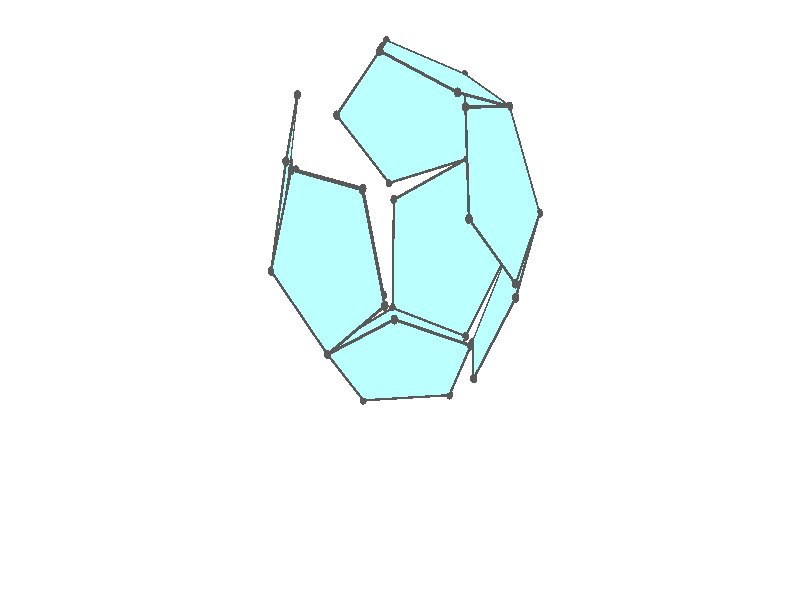 #version 3.7;
global_settings{assumed_gamma 1.0}
camera{perspective location <18.750000000000000000000000, 10.825317547305481014063844, 12.499999999999996447286321> right <0.133333333333333331482962, -0.230940107675850353485814, -0.000000000000000000000000> up <-0.064951905283832905846353, -0.037499999999999998612221, 0.129903810567665811692706> direction <0.750000000000000111022302, 0.433012701892219298294151, 0.499999999999999944488849> sky <-0.433012701892219298294151, -0.249999999999999944488849, 0.866025403784438707610605> look_at <18.000000000000000000000000, 10.392304845413262270881205, 11.999999999999996447286321>}
light_source{<18.750000000000000000000000, 10.825317547305481014063844, 12.499999999999996447286321> rgb<1.0,1.0,1.0>}
background{rgb<1,1,1>}
union{union{object{union{sphere{<0.187592474085079868872938, 0.577350269189625620036566, -0.410373191917561830344141>,0.029999999999999998889777}sphere{<-0.491123473188422809965203, 0.356822089773089878850243, -0.410373191917561830344141>,0.029999999999999998889777}sphere{<-0.491123473188422865476355, -0.356822089773089767827940, -0.410373191917561830344141>,0.029999999999999998889777}sphere{<0.187592474085079730095060, -0.577350269189625620036566, -0.410373191917561830344141>,0.029999999999999998889777}sphere{<0.607061998206686048717984, -0.000000000000000148687307, -0.410373191917561830344141>,0.029999999999999998889777}} pigment{rgb<0.1,0.1,0.1>}}object{union{cylinder{<0.187592474085079868872938, 0.577350269189625620036566, -0.410373191917561830344141>,<-0.491123473188422809965203, 0.356822089773089878850243, -0.410373191917561830344141>,0.010000000000000000208167}cylinder{<-0.491123473188422809965203, 0.356822089773089878850243, -0.410373191917561830344141>,<-0.491123473188422865476355, -0.356822089773089767827940, -0.410373191917561830344141>,0.010000000000000000208167}cylinder{<-0.491123473188422865476355, -0.356822089773089767827940, -0.410373191917561830344141>,<0.187592474085079730095060, -0.577350269189625620036566, -0.410373191917561830344141>,0.010000000000000000208167}cylinder{<0.187592474085079730095060, -0.577350269189625620036566, -0.410373191917561830344141>,<0.607061998206686048717984, -0.000000000000000148687307, -0.410373191917561830344141>,0.010000000000000000208167}cylinder{<0.607061998206686048717984, -0.000000000000000148687307, -0.410373191917561830344141>,<0.187592474085079868872938, 0.577350269189625620036566, -0.410373191917561830344141>,0.010000000000000000208167}} pigment{rgb<0.1,0.1,0.1>}}object{polygon{5.000000000000000000000000,<0.187592474085079868872938, 0.577350269189625620036566, -0.410373191917561830344141>,<-0.491123473188422809965203, 0.356822089773089878850243, -0.410373191917561830344141>,<-0.491123473188422865476355, -0.356822089773089767827940, -0.410373191917561830344141>,<0.187592474085079730095060, -0.577350269189625620036566, -0.410373191917561830344141>,<0.607061998206686048717984, -0.000000000000000148687307, -0.410373191917561830344141>} pigment{rgbft<0.5,1.0,1.0,0.1,0.1>}}}union{object{union{sphere{<1.063373629739593262399922, -0.058941985619061693091325, 0.135148166288694554504346>,0.029999999999999998889777}sphere{<0.925920203367241567704582, -0.672720405285674338813351, 0.472298907249167121413791>,0.029999999999999998889777}sphere{<0.384657682466090167228145, -0.993114344581776387066441, 0.135148166288694304704165>,0.029999999999999998889777}sphere{<0.187592474085079674583909, -0.577350269189625509014263, -0.410373191917561830344141>,0.029999999999999998889777}sphere{<0.607061998206686048717984, -0.000000000000000222044605, -0.410373191917561719321839>,0.029999999999999998889777}} pigment{rgb<0.1,0.1,0.1>}}object{union{cylinder{<1.063373629739593262399922, -0.058941985619061693091325, 0.135148166288694554504346>,<0.925920203367241567704582, -0.672720405285674338813351, 0.472298907249167121413791>,0.010000000000000000208167}cylinder{<0.925920203367241567704582, -0.672720405285674338813351, 0.472298907249167121413791>,<0.384657682466090167228145, -0.993114344581776387066441, 0.135148166288694304704165>,0.010000000000000000208167}cylinder{<0.384657682466090167228145, -0.993114344581776387066441, 0.135148166288694304704165>,<0.187592474085079674583909, -0.577350269189625509014263, -0.410373191917561830344141>,0.010000000000000000208167}cylinder{<0.187592474085079674583909, -0.577350269189625509014263, -0.410373191917561830344141>,<0.607061998206686048717984, -0.000000000000000222044605, -0.410373191917561719321839>,0.010000000000000000208167}cylinder{<0.607061998206686048717984, -0.000000000000000222044605, -0.410373191917561719321839>,<1.063373629739593262399922, -0.058941985619061693091325, 0.135148166288694554504346>,0.010000000000000000208167}} pigment{rgb<0.1,0.1,0.1>}}object{polygon{5.000000000000000000000000,<1.063373629739593262399922, -0.058941985619061693091325, 0.135148166288694554504346>,<0.925920203367241567704582, -0.672720405285674338813351, 0.472298907249167121413791>,<0.384657682466090167228145, -0.993114344581776387066441, 0.135148166288694304704165>,<0.187592474085079674583909, -0.577350269189625509014263, -0.410373191917561830344141>,<0.607061998206686048717984, -0.000000000000000222044605, -0.410373191917561719321839>} pigment{rgbft<0.5,1.0,1.0,0.1,0.1>}}}union{object{union{sphere{<1.063373629739593262399922, -0.058941985619061831869203, 0.135148166288694415726468>,0.029999999999999998889777}sphere{<0.925920203367241456682279, -0.672720405285674116768746, 0.472298907249166954880337>,0.029999999999999998889777}sphere{<0.825477233767456963775544, -0.526888015278306420796639, 1.163625269311872489907955>,0.029999999999999998889777}sphere{<0.900853490996169070648136, 0.177019778073489675307428, 1.253737717424967978985251>,0.029999999999999998889777}sphere{<1.047881549508052678731929, 0.466226329303469355647138, 0.618103911105616909971161>,0.029999999999999998889777}} pigment{rgb<0.1,0.1,0.1>}}object{union{cylinder{<1.063373629739593262399922, -0.058941985619061831869203, 0.135148166288694415726468>,<0.925920203367241456682279, -0.672720405285674116768746, 0.472298907249166954880337>,0.010000000000000000208167}cylinder{<0.925920203367241456682279, -0.672720405285674116768746, 0.472298907249166954880337>,<0.825477233767456963775544, -0.526888015278306420796639, 1.163625269311872489907955>,0.010000000000000000208167}cylinder{<0.825477233767456963775544, -0.526888015278306420796639, 1.163625269311872489907955>,<0.900853490996169070648136, 0.177019778073489675307428, 1.253737717424967978985251>,0.010000000000000000208167}cylinder{<0.900853490996169070648136, 0.177019778073489675307428, 1.253737717424967978985251>,<1.047881549508052678731929, 0.466226329303469355647138, 0.618103911105616909971161>,0.010000000000000000208167}cylinder{<1.047881549508052678731929, 0.466226329303469355647138, 0.618103911105616909971161>,<1.063373629739593262399922, -0.058941985619061831869203, 0.135148166288694415726468>,0.010000000000000000208167}} pigment{rgb<0.1,0.1,0.1>}}object{polygon{5.000000000000000000000000,<1.063373629739593262399922, -0.058941985619061831869203, 0.135148166288694415726468>,<0.925920203367241456682279, -0.672720405285674116768746, 0.472298907249166954880337>,<0.825477233767456963775544, -0.526888015278306420796639, 1.163625269311872489907955>,<0.900853490996169070648136, 0.177019778073489675307428, 1.253737717424967978985251>,<1.047881549508052678731929, 0.466226329303469355647138, 0.618103911105616909971161>} pigment{rgbft<0.5,1.0,1.0,0.1,0.1>}}}union{object{union{sphere{<0.756186773992018390622150, -0.622258151374355139573424, 1.163625269311872711952560>,0.029999999999999998889777}sphere{<0.925920203367241567704582, -0.672720405285674338813351, 0.472298907249167010391488>,0.029999999999999998889777}sphere{<0.384657682466090222739297, -0.993114344581776276044138, 0.135148166288694304704165>,0.029999999999999998889777}sphere{<-0.119594381662494864126955, -1.140666434944918705696182, 0.618103911105616354859649>,0.029999999999999998889777}sphere{<0.110023224709899170026262, -0.911464702604334542357378, 1.253737717424967978985251>,0.029999999999999998889777}} pigment{rgb<0.1,0.1,0.1>}}object{union{cylinder{<0.756186773992018390622150, -0.622258151374355139573424, 1.163625269311872711952560>,<0.925920203367241567704582, -0.672720405285674338813351, 0.472298907249167010391488>,0.010000000000000000208167}cylinder{<0.925920203367241567704582, -0.672720405285674338813351, 0.472298907249167010391488>,<0.384657682466090222739297, -0.993114344581776276044138, 0.135148166288694304704165>,0.010000000000000000208167}cylinder{<0.384657682466090222739297, -0.993114344581776276044138, 0.135148166288694304704165>,<-0.119594381662494864126955, -1.140666434944918705696182, 0.618103911105616354859649>,0.010000000000000000208167}cylinder{<-0.119594381662494864126955, -1.140666434944918705696182, 0.618103911105616354859649>,<0.110023224709899170026262, -0.911464702604334542357378, 1.253737717424967978985251>,0.010000000000000000208167}cylinder{<0.110023224709899170026262, -0.911464702604334542357378, 1.253737717424967978985251>,<0.756186773992018390622150, -0.622258151374355139573424, 1.163625269311872711952560>,0.010000000000000000208167}} pigment{rgb<0.1,0.1,0.1>}}object{polygon{5.000000000000000000000000,<0.756186773992018390622150, -0.622258151374355139573424, 1.163625269311872711952560>,<0.925920203367241567704582, -0.672720405285674338813351, 0.472298907249167010391488>,<0.384657682466090222739297, -0.993114344581776276044138, 0.135148166288694304704165>,<-0.119594381662494864126955, -1.140666434944918705696182, 0.618103911105616354859649>,<0.110023224709899170026262, -0.911464702604334542357378, 1.253737717424967978985251>} pigment{rgbft<0.5,1.0,1.0,0.1,0.1>}}}union{object{union{sphere{<-0.750265850713073279010246, -0.800340762718178888590614, 0.225260614401789710514734>,0.029999999999999998889777}sphere{<-0.194970638891206471399187, -1.130930048750536265345090, 0.527991462992521309871563>,0.029999999999999998889777}sphere{<0.384657682466090278250448, -0.993114344581776387066441, 0.135148166288694304704165>,0.029999999999999998889777}sphere{<0.187592474085079702339485, -0.577350269189625509014263, -0.410373191917561941366444>,0.029999999999999998889777}sphere{<-0.513828844051762434474995, -0.458209643464861704487134, -0.354680636174207697397520>,0.029999999999999998889777}} pigment{rgb<0.1,0.1,0.1>}}object{union{cylinder{<-0.750265850713073279010246, -0.800340762718178888590614, 0.225260614401789710514734>,<-0.194970638891206471399187, -1.130930048750536265345090, 0.527991462992521309871563>,0.010000000000000000208167}cylinder{<-0.194970638891206471399187, -1.130930048750536265345090, 0.527991462992521309871563>,<0.384657682466090278250448, -0.993114344581776387066441, 0.135148166288694304704165>,0.010000000000000000208167}cylinder{<0.384657682466090278250448, -0.993114344581776387066441, 0.135148166288694304704165>,<0.187592474085079702339485, -0.577350269189625509014263, -0.410373191917561941366444>,0.010000000000000000208167}cylinder{<0.187592474085079702339485, -0.577350269189625509014263, -0.410373191917561941366444>,<-0.513828844051762434474995, -0.458209643464861704487134, -0.354680636174207697397520>,0.010000000000000000208167}cylinder{<-0.513828844051762434474995, -0.458209643464861704487134, -0.354680636174207697397520>,<-0.750265850713073279010246, -0.800340762718178888590614, 0.225260614401789710514734>,0.010000000000000000208167}} pigment{rgb<0.1,0.1,0.1>}}object{polygon{5.000000000000000000000000,<-0.750265850713073279010246, -0.800340762718178888590614, 0.225260614401789710514734>,<-0.194970638891206471399187, -1.130930048750536265345090, 0.527991462992521309871563>,<0.384657682466090278250448, -0.993114344581776387066441, 0.135148166288694304704165>,<0.187592474085079702339485, -0.577350269189625509014263, -0.410373191917561941366444>,<-0.513828844051762434474995, -0.458209643464861704487134, -0.354680636174207697397520>} pigment{rgbft<0.5,1.0,1.0,0.1,0.1>}}}union{object{union{sphere{<1.063373629739593262399922, -0.058941985619061693091325, 0.135148166288694554504346>,0.029999999999999998889777}sphere{<1.015329151516669581312158, 0.534904701116913572356282, 0.527991462992521753960773>,0.029999999999999998889777}sphere{<0.529324399470241346854493, 0.960864123245319001753728, 0.225260614401790071337217>,0.029999999999999998889777}sphere{<0.277001422234507410635729, 0.630274837212962735222277, -0.354680636174207530864066>,0.029999999999999998889777}sphere{<0.607061998206685937695681, -0.000000000000000194289029, -0.410373191917561830344141>,0.029999999999999998889777}} pigment{rgb<0.1,0.1,0.1>}}object{union{cylinder{<1.063373629739593262399922, -0.058941985619061693091325, 0.135148166288694554504346>,<1.015329151516669581312158, 0.534904701116913572356282, 0.527991462992521753960773>,0.010000000000000000208167}cylinder{<1.015329151516669581312158, 0.534904701116913572356282, 0.527991462992521753960773>,<0.529324399470241346854493, 0.960864123245319001753728, 0.225260614401790071337217>,0.010000000000000000208167}cylinder{<0.529324399470241346854493, 0.960864123245319001753728, 0.225260614401790071337217>,<0.277001422234507410635729, 0.630274837212962735222277, -0.354680636174207530864066>,0.010000000000000000208167}cylinder{<0.277001422234507410635729, 0.630274837212962735222277, -0.354680636174207530864066>,<0.607061998206685937695681, -0.000000000000000194289029, -0.410373191917561830344141>,0.010000000000000000208167}cylinder{<0.607061998206685937695681, -0.000000000000000194289029, -0.410373191917561830344141>,<1.063373629739593262399922, -0.058941985619061693091325, 0.135148166288694554504346>,0.010000000000000000208167}} pigment{rgb<0.1,0.1,0.1>}}object{polygon{5.000000000000000000000000,<1.063373629739593262399922, -0.058941985619061693091325, 0.135148166288694554504346>,<1.015329151516669581312158, 0.534904701116913572356282, 0.527991462992521753960773>,<0.529324399470241346854493, 0.960864123245319001753728, 0.225260614401790071337217>,<0.277001422234507410635729, 0.630274837212962735222277, -0.354680636174207530864066>,<0.607061998206685937695681, -0.000000000000000194289029, -0.410373191917561830344141>} pigment{rgbft<0.5,1.0,1.0,0.1,0.1>}}}union{object{union{sphere{<-0.894932567717222848813208, 0.577350269189625731058868, 0.135148166288694276948590>,0.029999999999999998889777}sphere{<-0.491123473188422698942901, 0.356822089773089878850243, -0.410373191917561774832990>,0.029999999999999998889777}sphere{<-0.491123473188422865476355, -0.356822089773089767827940, -0.410373191917561774832990>,0.029999999999999998889777}sphere{<-0.894932567717223070857813, -0.577350269189625509014263, 0.135148166288694332459741>,0.029999999999999998889777}sphere{<-1.144500313102340793847134, 0.000000000000000130912720, 0.472298907249167010391488>,0.029999999999999998889777}} pigment{rgb<0.1,0.1,0.1>}}object{union{cylinder{<-0.894932567717222848813208, 0.577350269189625731058868, 0.135148166288694276948590>,<-0.491123473188422698942901, 0.356822089773089878850243, -0.410373191917561774832990>,0.010000000000000000208167}cylinder{<-0.491123473188422698942901, 0.356822089773089878850243, -0.410373191917561774832990>,<-0.491123473188422865476355, -0.356822089773089767827940, -0.410373191917561774832990>,0.010000000000000000208167}cylinder{<-0.491123473188422865476355, -0.356822089773089767827940, -0.410373191917561774832990>,<-0.894932567717223070857813, -0.577350269189625509014263, 0.135148166288694332459741>,0.010000000000000000208167}cylinder{<-0.894932567717223070857813, -0.577350269189625509014263, 0.135148166288694332459741>,<-1.144500313102340793847134, 0.000000000000000130912720, 0.472298907249167010391488>,0.010000000000000000208167}cylinder{<-1.144500313102340793847134, 0.000000000000000130912720, 0.472298907249167010391488>,<-0.894932567717222848813208, 0.577350269189625731058868, 0.135148166288694276948590>,0.010000000000000000208167}} pigment{rgb<0.1,0.1,0.1>}}object{polygon{5.000000000000000000000000,<-0.894932567717222848813208, 0.577350269189625731058868, 0.135148166288694276948590>,<-0.491123473188422698942901, 0.356822089773089878850243, -0.410373191917561774832990>,<-0.491123473188422865476355, -0.356822089773089767827940, -0.410373191917561774832990>,<-0.894932567717223070857813, -0.577350269189625509014263, 0.135148166288694332459741>,<-1.144500313102340793847134, 0.000000000000000130912720, 0.472298907249167010391488>} pigment{rgbft<0.5,1.0,1.0,0.1,0.1>}}}union{object{union{sphere{<-0.894932567717222959835510, 0.577350269189625953103473, 0.135148166288694304704165>,0.029999999999999998889777}sphere{<-0.573713021048933513590384, 0.993114344581776498088743, 0.618103911105616798948859>,0.029999999999999998889777}sphere{<-0.624756168742215400868645, 0.672720405285673672679536, 1.253737717424968423074461>,0.029999999999999998889777}sphere{<-0.977522115577733941016447, 0.058941985619060943690783, 1.163625269311873156041770>,0.029999999999999998889777}sphere{<-1.144500313102340793847134, 0.000000000000000000000000, 0.472298907249167121413791>,0.029999999999999998889777}} pigment{rgb<0.1,0.1,0.1>}}object{union{cylinder{<-0.894932567717222959835510, 0.577350269189625953103473, 0.135148166288694304704165>,<-0.573713021048933513590384, 0.993114344581776498088743, 0.618103911105616798948859>,0.010000000000000000208167}cylinder{<-0.573713021048933513590384, 0.993114344581776498088743, 0.618103911105616798948859>,<-0.624756168742215400868645, 0.672720405285673672679536, 1.253737717424968423074461>,0.010000000000000000208167}cylinder{<-0.624756168742215400868645, 0.672720405285673672679536, 1.253737717424968423074461>,<-0.977522115577733941016447, 0.058941985619060943690783, 1.163625269311873156041770>,0.010000000000000000208167}cylinder{<-0.977522115577733941016447, 0.058941985619060943690783, 1.163625269311873156041770>,<-1.144500313102340793847134, 0.000000000000000000000000, 0.472298907249167121413791>,0.010000000000000000208167}cylinder{<-1.144500313102340793847134, 0.000000000000000000000000, 0.472298907249167121413791>,<-0.894932567717222959835510, 0.577350269189625953103473, 0.135148166288694304704165>,0.010000000000000000208167}} pigment{rgb<0.1,0.1,0.1>}}object{polygon{5.000000000000000000000000,<-0.894932567717222959835510, 0.577350269189625953103473, 0.135148166288694304704165>,<-0.573713021048933513590384, 0.993114344581776498088743, 0.618103911105616798948859>,<-0.624756168742215400868645, 0.672720405285673672679536, 1.253737717424968423074461>,<-0.977522115577733941016447, 0.058941985619060943690783, 1.163625269311873156041770>,<-1.144500313102340793847134, 0.000000000000000000000000, 0.472298907249167121413791>} pigment{rgbft<0.5,1.0,1.0,0.1,0.1>}}}union{object{union{sphere{<-0.894932567717223070857813, 0.577350269189625953103473, 0.135148166288694249193014>,0.029999999999999998889777}sphere{<-0.573713021048933513590384, 0.993114344581776609111046, 0.618103911105616909971161>,0.029999999999999998889777}sphere{<0.086892639082927658478184, 1.130930048750535821255880, 0.385950926015273809710493>,0.029999999999999998889777}sphere{<0.173949843536689741085866, 0.800340762718179665746732, -0.240483254177228489290030>,0.029999999999999998889777}sphere{<-0.432851505277197567966851, 0.458209643464862481643252, -0.395487884160528047061689>,0.029999999999999998889777}} pigment{rgb<0.1,0.1,0.1>}}object{union{cylinder{<-0.894932567717223070857813, 0.577350269189625953103473, 0.135148166288694249193014>,<-0.573713021048933513590384, 0.993114344581776609111046, 0.618103911105616909971161>,0.010000000000000000208167}cylinder{<-0.573713021048933513590384, 0.993114344581776609111046, 0.618103911105616909971161>,<0.086892639082927658478184, 1.130930048750535821255880, 0.385950926015273809710493>,0.010000000000000000208167}cylinder{<0.086892639082927658478184, 1.130930048750535821255880, 0.385950926015273809710493>,<0.173949843536689741085866, 0.800340762718179665746732, -0.240483254177228489290030>,0.010000000000000000208167}cylinder{<0.173949843536689741085866, 0.800340762718179665746732, -0.240483254177228489290030>,<-0.432851505277197567966851, 0.458209643464862481643252, -0.395487884160528047061689>,0.010000000000000000208167}cylinder{<-0.432851505277197567966851, 0.458209643464862481643252, -0.395487884160528047061689>,<-0.894932567717223070857813, 0.577350269189625953103473, 0.135148166288694249193014>,0.010000000000000000208167}} pigment{rgb<0.1,0.1,0.1>}}object{polygon{5.000000000000000000000000,<-0.894932567717223070857813, 0.577350269189625953103473, 0.135148166288694249193014>,<-0.573713021048933513590384, 0.993114344581776609111046, 0.618103911105616909971161>,<0.086892639082927658478184, 1.130930048750535821255880, 0.385950926015273809710493>,<0.173949843536689741085866, 0.800340762718179665746732, -0.240483254177228489290030>,<-0.432851505277197567966851, 0.458209643464862481643252, -0.395487884160528047061689>} pigment{rgbft<0.5,1.0,1.0,0.1,0.1>}}}union{object{union{sphere{<0.114475086468543874040904, 1.140666434944919149785392, 0.500148308012252407195319>,0.029999999999999998889777}sphere{<-0.573713021048933624612687, 0.993114344581776609111046, 0.618103911105616687926556>,0.029999999999999998889777}sphere{<-0.624756168742215622913250, 0.672720405285673672679536, 1.253737717424968423074461>,0.029999999999999998889777}sphere{<0.031885538608033114904572, 0.622258151374354362417307, 1.528625411035431369555226>,0.029999999999999998889777}sphere{<0.488755579874530499129293, 0.911464702604334431335076, 1.062881542456413086483735>,0.029999999999999998889777}} pigment{rgb<0.1,0.1,0.1>}}object{union{cylinder{<0.114475086468543874040904, 1.140666434944919149785392, 0.500148308012252407195319>,<-0.573713021048933624612687, 0.993114344581776609111046, 0.618103911105616687926556>,0.010000000000000000208167}cylinder{<-0.573713021048933624612687, 0.993114344581776609111046, 0.618103911105616687926556>,<-0.624756168742215622913250, 0.672720405285673672679536, 1.253737717424968423074461>,0.010000000000000000208167}cylinder{<-0.624756168742215622913250, 0.672720405285673672679536, 1.253737717424968423074461>,<0.031885538608033114904572, 0.622258151374354362417307, 1.528625411035431369555226>,0.010000000000000000208167}cylinder{<0.031885538608033114904572, 0.622258151374354362417307, 1.528625411035431369555226>,<0.488755579874530499129293, 0.911464702604334431335076, 1.062881542456413086483735>,0.010000000000000000208167}cylinder{<0.488755579874530499129293, 0.911464702604334431335076, 1.062881542456413086483735>,<0.114475086468543874040904, 1.140666434944919149785392, 0.500148308012252407195319>,0.010000000000000000208167}} pigment{rgb<0.1,0.1,0.1>}}object{polygon{5.000000000000000000000000,<0.114475086468543874040904, 1.140666434944919149785392, 0.500148308012252407195319>,<-0.573713021048933624612687, 0.993114344581776609111046, 0.618103911105616687926556>,<-0.624756168742215622913250, 0.672720405285673672679536, 1.253737717424968423074461>,<0.031885538608033114904572, 0.622258151374354362417307, 1.528625411035431369555226>,<0.488755579874530499129293, 0.911464702604334431335076, 1.062881542456413086483735>} pigment{rgbft<0.5,1.0,1.0,0.1,0.1>}}}union{object{union{sphere{<0.018242908059643125895377, -0.177019778073490285930092, 1.698515348775764044475522>,0.029999999999999998889777}sphere{<-0.009339539325974088868065, 0.526888015278306087729732, 1.584317966778785002901486>,0.029999999999999998889777}sphere{<-0.624756168742215511890947, 0.672720405285673783701839, 1.253737717424968201029856>,0.029999999999999998889777}sphere{<-0.977522115577734163061052, 0.058941985619061165735388, 1.163625269311872933997165>,0.029999999999999998889777}sphere{<-0.580126831379381480147117, -0.466226329303470243825558, 1.438512962922335436388721>,0.029999999999999998889777}} pigment{rgb<0.1,0.1,0.1>}}object{union{cylinder{<0.018242908059643125895377, -0.177019778073490285930092, 1.698515348775764044475522>,<-0.009339539325974088868065, 0.526888015278306087729732, 1.584317966778785002901486>,0.010000000000000000208167}cylinder{<-0.009339539325974088868065, 0.526888015278306087729732, 1.584317966778785002901486>,<-0.624756168742215511890947, 0.672720405285673783701839, 1.253737717424968201029856>,0.010000000000000000208167}cylinder{<-0.624756168742215511890947, 0.672720405285673783701839, 1.253737717424968201029856>,<-0.977522115577734163061052, 0.058941985619061165735388, 1.163625269311872933997165>,0.010000000000000000208167}cylinder{<-0.977522115577734163061052, 0.058941985619061165735388, 1.163625269311872933997165>,<-0.580126831379381480147117, -0.466226329303470243825558, 1.438512962922335436388721>,0.010000000000000000208167}cylinder{<-0.580126831379381480147117, -0.466226329303470243825558, 1.438512962922335436388721>,<0.018242908059643125895377, -0.177019778073490285930092, 1.698515348775764044475522>,0.010000000000000000208167}} pigment{rgb<0.1,0.1,0.1>}}object{polygon{5.000000000000000000000000,<0.018242908059643125895377, -0.177019778073490285930092, 1.698515348775764044475522>,<-0.009339539325974088868065, 0.526888015278306087729732, 1.584317966778785002901486>,<-0.624756168742215511890947, 0.672720405285673783701839, 1.253737717424968201029856>,<-0.977522115577734163061052, 0.058941985619061165735388, 1.163625269311872933997165>,<-0.580126831379381480147117, -0.466226329303470243825558, 1.438512962922335436388721>} pigment{rgbft<0.5,1.0,1.0,0.1,0.1>}}}union{object{union{sphere{<-0.903364177092086051423792, -0.630274837212963290333789, 0.240145922158823243997006>,0.029999999999999998889777}sphere{<-0.587355651597324279755696, -0.960864123245320111976753, 0.787993848845949584891457>,0.029999999999999998889777}sphere{<-0.633187778117078492456926, -0.534904701116914682579306, 1.358735473295097806456511>,0.029999999999999998889777}sphere{<-0.977522115577733941016447, 0.058941985619060929812996, 1.163625269311873378086375>,0.029999999999999998889777}sphere{<-1.144500313102340571802529, -0.000000000000000041633363, 0.472298907249167010391488>,0.029999999999999998889777}} pigment{rgb<0.1,0.1,0.1>}}object{union{cylinder{<-0.903364177092086051423792, -0.630274837212963290333789, 0.240145922158823243997006>,<-0.587355651597324279755696, -0.960864123245320111976753, 0.787993848845949584891457>,0.010000000000000000208167}cylinder{<-0.587355651597324279755696, -0.960864123245320111976753, 0.787993848845949584891457>,<-0.633187778117078492456926, -0.534904701116914682579306, 1.358735473295097806456511>,0.010000000000000000208167}cylinder{<-0.633187778117078492456926, -0.534904701116914682579306, 1.358735473295097806456511>,<-0.977522115577733941016447, 0.058941985619060929812996, 1.163625269311873378086375>,0.010000000000000000208167}cylinder{<-0.977522115577733941016447, 0.058941985619060929812996, 1.163625269311873378086375>,<-1.144500313102340571802529, -0.000000000000000041633363, 0.472298907249167010391488>,0.010000000000000000208167}cylinder{<-1.144500313102340571802529, -0.000000000000000041633363, 0.472298907249167010391488>,<-0.903364177092086051423792, -0.630274837212963290333789, 0.240145922158823243997006>,0.010000000000000000208167}} pigment{rgb<0.1,0.1,0.1>}}object{polygon{5.000000000000000000000000,<-0.903364177092086051423792, -0.630274837212963290333789, 0.240145922158823243997006>,<-0.587355651597324279755696, -0.960864123245320111976753, 0.787993848845949584891457>,<-0.633187778117078492456926, -0.534904701116914682579306, 1.358735473295097806456511>,<-0.977522115577733941016447, 0.058941985619060929812996, 1.163625269311873378086375>,<-1.144500313102340571802529, -0.000000000000000041633363, 0.472298907249167010391488>} pigment{rgbft<0.5,1.0,1.0,0.1,0.1>}}}}
